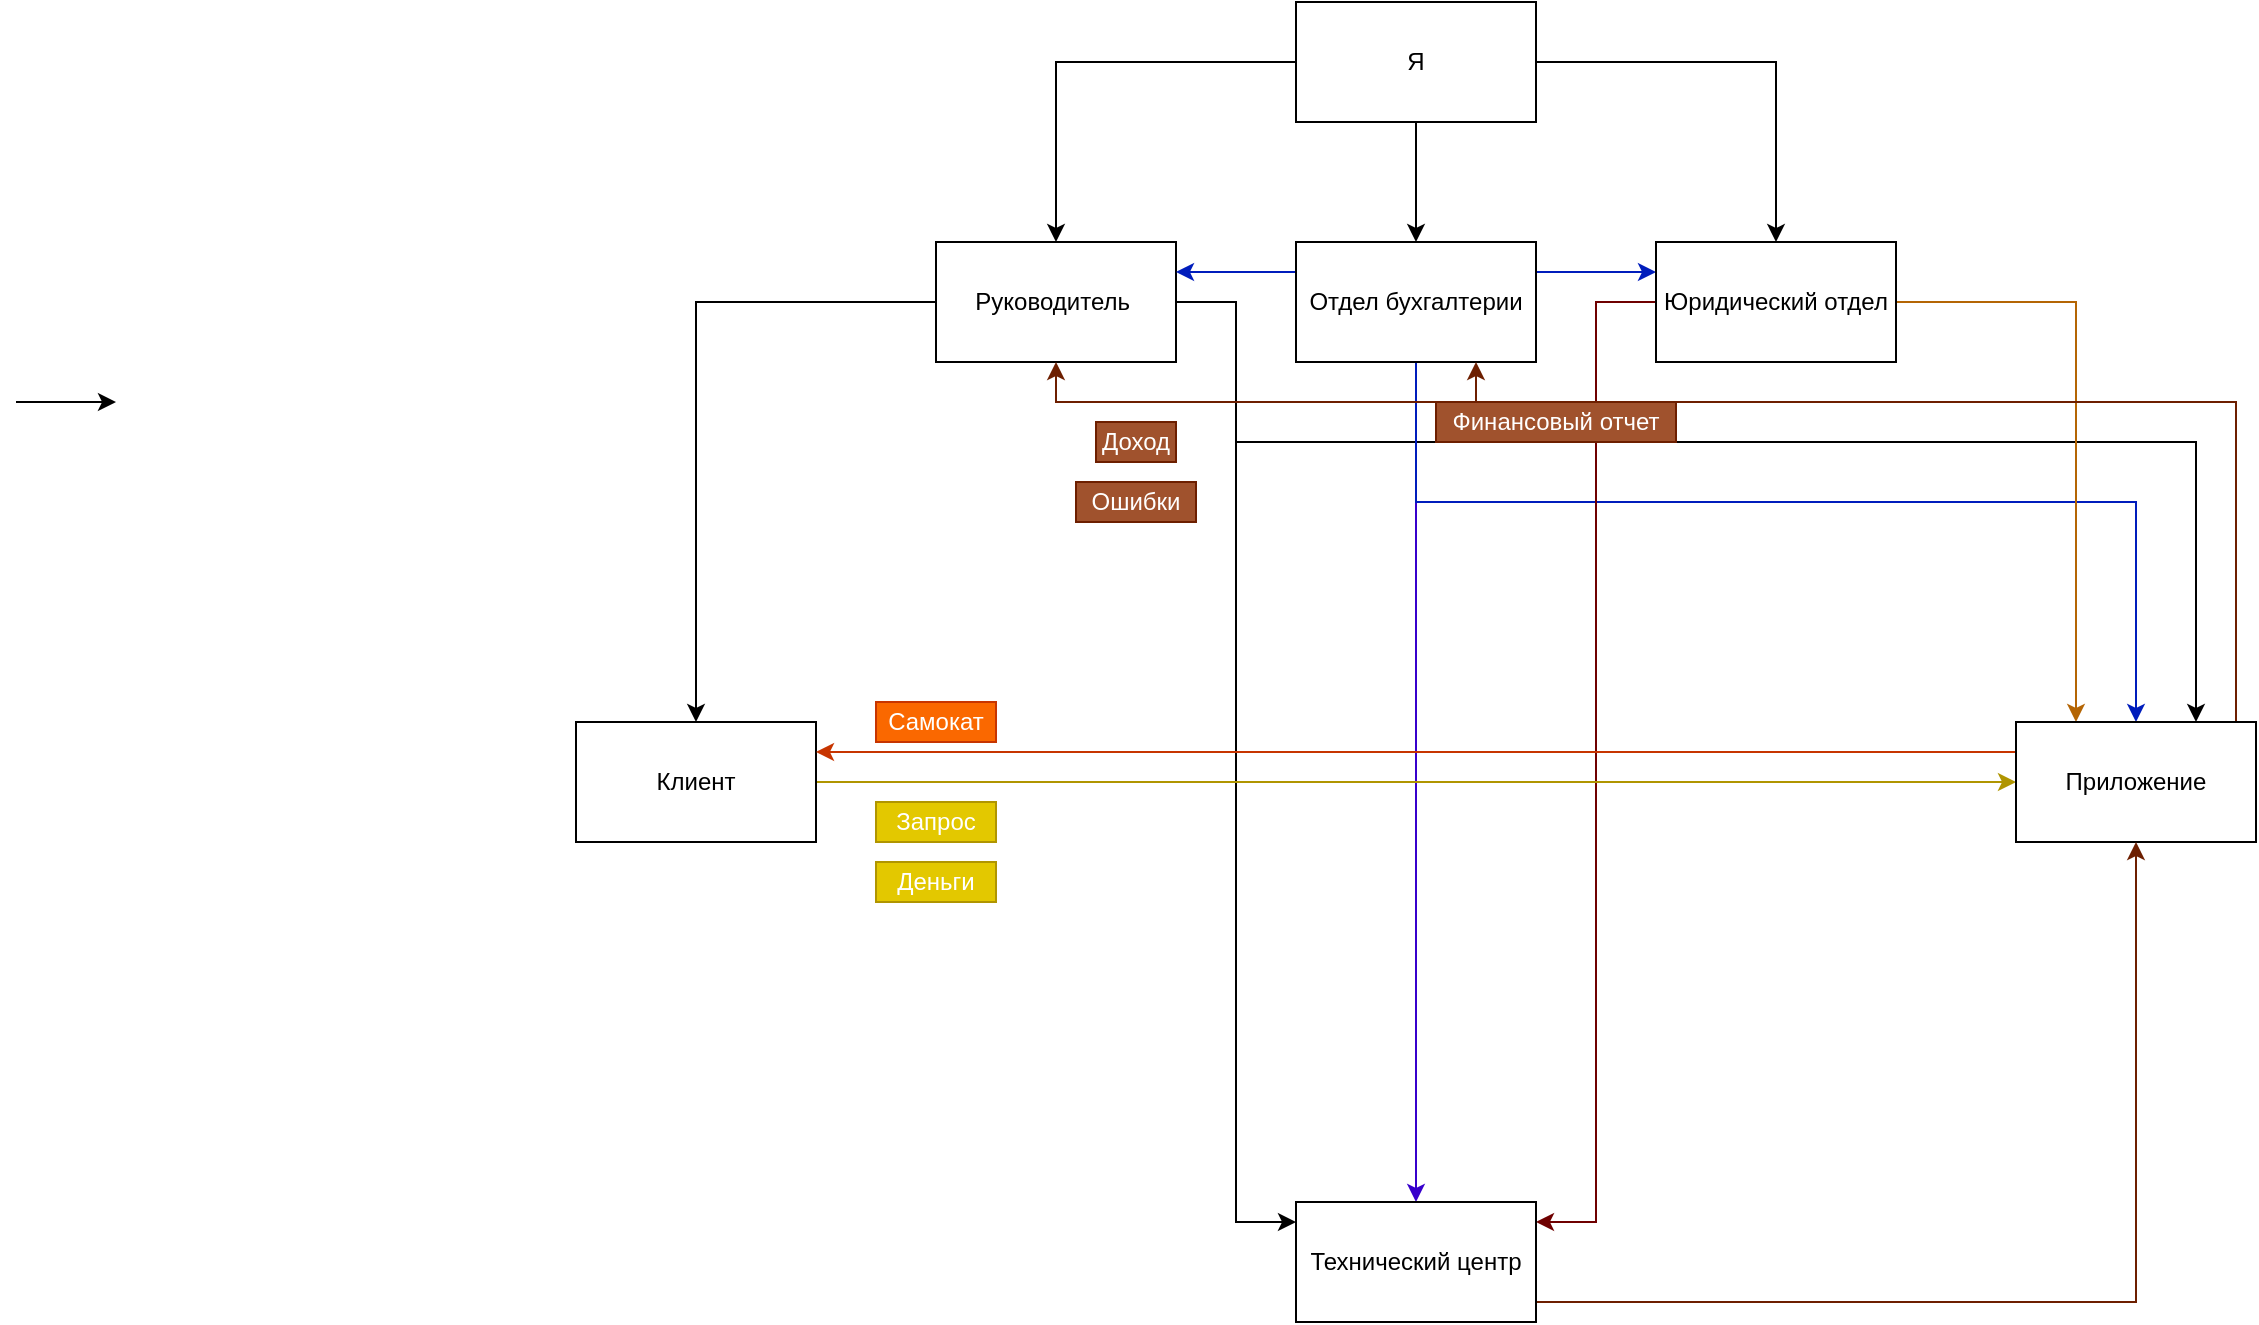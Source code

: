 <mxfile version="13.9.3" type="github">
  <diagram id="vhNA32yhA7gt9Mvv8yJN" name="Страница 1">
    <mxGraphModel dx="2012" dy="635" grid="1" gridSize="10" guides="1" tooltips="1" connect="1" arrows="1" fold="1" page="1" pageScale="1" pageWidth="827" pageHeight="1169" math="0" shadow="0">
      <root>
        <mxCell id="0" />
        <mxCell id="1" parent="0" />
        <mxCell id="5R2O_VC241QUrDr7r4t_-8" style="edgeStyle=orthogonalEdgeStyle;rounded=0;orthogonalLoop=1;jettySize=auto;html=1;entryX=0.5;entryY=0;entryDx=0;entryDy=0;" edge="1" parent="1" source="5R2O_VC241QUrDr7r4t_-1" target="5R2O_VC241QUrDr7r4t_-2">
          <mxGeometry relative="1" as="geometry" />
        </mxCell>
        <mxCell id="5R2O_VC241QUrDr7r4t_-9" style="edgeStyle=orthogonalEdgeStyle;rounded=0;orthogonalLoop=1;jettySize=auto;html=1;entryX=0.5;entryY=0;entryDx=0;entryDy=0;" edge="1" parent="1" source="5R2O_VC241QUrDr7r4t_-1" target="5R2O_VC241QUrDr7r4t_-3">
          <mxGeometry relative="1" as="geometry" />
        </mxCell>
        <mxCell id="5R2O_VC241QUrDr7r4t_-10" style="edgeStyle=orthogonalEdgeStyle;rounded=0;orthogonalLoop=1;jettySize=auto;html=1;entryX=0.5;entryY=0;entryDx=0;entryDy=0;" edge="1" parent="1" source="5R2O_VC241QUrDr7r4t_-1" target="5R2O_VC241QUrDr7r4t_-4">
          <mxGeometry relative="1" as="geometry" />
        </mxCell>
        <mxCell id="5R2O_VC241QUrDr7r4t_-1" value="Я" style="rounded=0;whiteSpace=wrap;html=1;" vertex="1" parent="1">
          <mxGeometry x="320" y="40" width="120" height="60" as="geometry" />
        </mxCell>
        <mxCell id="5R2O_VC241QUrDr7r4t_-13" style="edgeStyle=orthogonalEdgeStyle;rounded=0;orthogonalLoop=1;jettySize=auto;html=1;" edge="1" parent="1" source="5R2O_VC241QUrDr7r4t_-2" target="5R2O_VC241QUrDr7r4t_-7">
          <mxGeometry relative="1" as="geometry">
            <Array as="points">
              <mxPoint x="290" y="190" />
              <mxPoint x="290" y="650" />
            </Array>
          </mxGeometry>
        </mxCell>
        <mxCell id="5R2O_VC241QUrDr7r4t_-22" style="edgeStyle=orthogonalEdgeStyle;rounded=0;orthogonalLoop=1;jettySize=auto;html=1;" edge="1" parent="1" source="5R2O_VC241QUrDr7r4t_-2" target="5R2O_VC241QUrDr7r4t_-5">
          <mxGeometry relative="1" as="geometry" />
        </mxCell>
        <mxCell id="5R2O_VC241QUrDr7r4t_-23" style="edgeStyle=orthogonalEdgeStyle;rounded=0;orthogonalLoop=1;jettySize=auto;html=1;entryX=0.75;entryY=0;entryDx=0;entryDy=0;" edge="1" parent="1" source="5R2O_VC241QUrDr7r4t_-2" target="5R2O_VC241QUrDr7r4t_-6">
          <mxGeometry relative="1" as="geometry">
            <Array as="points">
              <mxPoint x="290" y="190" />
              <mxPoint x="290" y="260" />
              <mxPoint x="770" y="260" />
            </Array>
          </mxGeometry>
        </mxCell>
        <mxCell id="5R2O_VC241QUrDr7r4t_-2" value="Руководитель&amp;nbsp;" style="rounded=0;whiteSpace=wrap;html=1;" vertex="1" parent="1">
          <mxGeometry x="140" y="160" width="120" height="60" as="geometry" />
        </mxCell>
        <mxCell id="5R2O_VC241QUrDr7r4t_-12" style="edgeStyle=orthogonalEdgeStyle;rounded=0;orthogonalLoop=1;jettySize=auto;html=1;entryX=0.5;entryY=0;entryDx=0;entryDy=0;fillColor=#6a00ff;strokeColor=#3700CC;" edge="1" parent="1" source="5R2O_VC241QUrDr7r4t_-3" target="5R2O_VC241QUrDr7r4t_-7">
          <mxGeometry relative="1" as="geometry" />
        </mxCell>
        <mxCell id="5R2O_VC241QUrDr7r4t_-19" style="edgeStyle=orthogonalEdgeStyle;rounded=0;orthogonalLoop=1;jettySize=auto;html=1;entryX=0.5;entryY=0;entryDx=0;entryDy=0;fillColor=#0050ef;strokeColor=#001DBC;" edge="1" parent="1" source="5R2O_VC241QUrDr7r4t_-3" target="5R2O_VC241QUrDr7r4t_-6">
          <mxGeometry relative="1" as="geometry">
            <Array as="points">
              <mxPoint x="380" y="290" />
              <mxPoint x="740" y="290" />
            </Array>
          </mxGeometry>
        </mxCell>
        <mxCell id="5R2O_VC241QUrDr7r4t_-20" style="edgeStyle=orthogonalEdgeStyle;rounded=0;orthogonalLoop=1;jettySize=auto;html=1;entryX=1;entryY=0.25;entryDx=0;entryDy=0;fillColor=#0050ef;strokeColor=#001DBC;" edge="1" parent="1" source="5R2O_VC241QUrDr7r4t_-3" target="5R2O_VC241QUrDr7r4t_-2">
          <mxGeometry relative="1" as="geometry">
            <Array as="points">
              <mxPoint x="310" y="175" />
              <mxPoint x="310" y="175" />
            </Array>
          </mxGeometry>
        </mxCell>
        <mxCell id="5R2O_VC241QUrDr7r4t_-21" style="edgeStyle=orthogonalEdgeStyle;rounded=0;orthogonalLoop=1;jettySize=auto;html=1;entryX=0;entryY=0.25;entryDx=0;entryDy=0;fillColor=#0050ef;strokeColor=#001DBC;" edge="1" parent="1" source="5R2O_VC241QUrDr7r4t_-3" target="5R2O_VC241QUrDr7r4t_-4">
          <mxGeometry relative="1" as="geometry">
            <Array as="points">
              <mxPoint x="460" y="175" />
              <mxPoint x="460" y="175" />
            </Array>
          </mxGeometry>
        </mxCell>
        <mxCell id="5R2O_VC241QUrDr7r4t_-3" value="Отдел бухгалтерии" style="rounded=0;whiteSpace=wrap;html=1;" vertex="1" parent="1">
          <mxGeometry x="320" y="160" width="120" height="60" as="geometry" />
        </mxCell>
        <mxCell id="5R2O_VC241QUrDr7r4t_-11" style="edgeStyle=orthogonalEdgeStyle;rounded=0;orthogonalLoop=1;jettySize=auto;html=1;fillColor=#a20025;strokeColor=#6F0000;" edge="1" parent="1" source="5R2O_VC241QUrDr7r4t_-4" target="5R2O_VC241QUrDr7r4t_-7">
          <mxGeometry relative="1" as="geometry">
            <Array as="points">
              <mxPoint x="470" y="190" />
              <mxPoint x="470" y="650" />
            </Array>
          </mxGeometry>
        </mxCell>
        <mxCell id="5R2O_VC241QUrDr7r4t_-24" style="edgeStyle=orthogonalEdgeStyle;rounded=0;orthogonalLoop=1;jettySize=auto;html=1;entryX=0.25;entryY=0;entryDx=0;entryDy=0;fillColor=#fad7ac;strokeColor=#b46504;" edge="1" parent="1" source="5R2O_VC241QUrDr7r4t_-4" target="5R2O_VC241QUrDr7r4t_-6">
          <mxGeometry relative="1" as="geometry" />
        </mxCell>
        <mxCell id="5R2O_VC241QUrDr7r4t_-4" value="Юридический отдел" style="rounded=0;whiteSpace=wrap;html=1;" vertex="1" parent="1">
          <mxGeometry x="500" y="160" width="120" height="60" as="geometry" />
        </mxCell>
        <mxCell id="5R2O_VC241QUrDr7r4t_-14" style="edgeStyle=orthogonalEdgeStyle;rounded=0;orthogonalLoop=1;jettySize=auto;html=1;entryX=0;entryY=0.5;entryDx=0;entryDy=0;fillColor=#e3c800;strokeColor=#B09500;" edge="1" parent="1" source="5R2O_VC241QUrDr7r4t_-5" target="5R2O_VC241QUrDr7r4t_-6">
          <mxGeometry relative="1" as="geometry" />
        </mxCell>
        <mxCell id="5R2O_VC241QUrDr7r4t_-5" value="Клиент" style="rounded=0;whiteSpace=wrap;html=1;" vertex="1" parent="1">
          <mxGeometry x="-40" y="400" width="120" height="60" as="geometry" />
        </mxCell>
        <mxCell id="5R2O_VC241QUrDr7r4t_-15" style="edgeStyle=orthogonalEdgeStyle;rounded=0;orthogonalLoop=1;jettySize=auto;html=1;entryX=1;entryY=0.25;entryDx=0;entryDy=0;fillColor=#fa6800;strokeColor=#C73500;" edge="1" parent="1" source="5R2O_VC241QUrDr7r4t_-6" target="5R2O_VC241QUrDr7r4t_-5">
          <mxGeometry relative="1" as="geometry">
            <Array as="points">
              <mxPoint x="570" y="415" />
              <mxPoint x="570" y="415" />
            </Array>
          </mxGeometry>
        </mxCell>
        <mxCell id="5R2O_VC241QUrDr7r4t_-31" style="edgeStyle=orthogonalEdgeStyle;rounded=0;orthogonalLoop=1;jettySize=auto;html=1;entryX=0.75;entryY=1;entryDx=0;entryDy=0;fillColor=#a0522d;strokeColor=#6D1F00;" edge="1" parent="1" source="5R2O_VC241QUrDr7r4t_-6" target="5R2O_VC241QUrDr7r4t_-3">
          <mxGeometry relative="1" as="geometry">
            <Array as="points">
              <mxPoint x="790" y="240" />
              <mxPoint x="410" y="240" />
            </Array>
          </mxGeometry>
        </mxCell>
        <mxCell id="5R2O_VC241QUrDr7r4t_-32" style="edgeStyle=orthogonalEdgeStyle;rounded=0;orthogonalLoop=1;jettySize=auto;html=1;entryX=0.5;entryY=1;entryDx=0;entryDy=0;fillColor=#a0522d;strokeColor=#6D1F00;" edge="1" parent="1" source="5R2O_VC241QUrDr7r4t_-6" target="5R2O_VC241QUrDr7r4t_-2">
          <mxGeometry relative="1" as="geometry">
            <Array as="points">
              <mxPoint x="790" y="240" />
              <mxPoint x="200" y="240" />
            </Array>
          </mxGeometry>
        </mxCell>
        <mxCell id="5R2O_VC241QUrDr7r4t_-6" value="Приложение" style="rounded=0;whiteSpace=wrap;html=1;" vertex="1" parent="1">
          <mxGeometry x="680" y="400" width="120" height="60" as="geometry" />
        </mxCell>
        <mxCell id="5R2O_VC241QUrDr7r4t_-25" style="edgeStyle=orthogonalEdgeStyle;rounded=0;orthogonalLoop=1;jettySize=auto;html=1;entryX=0.5;entryY=1;entryDx=0;entryDy=0;fillColor=#a0522d;strokeColor=#6D1F00;" edge="1" parent="1" source="5R2O_VC241QUrDr7r4t_-7" target="5R2O_VC241QUrDr7r4t_-6">
          <mxGeometry relative="1" as="geometry">
            <Array as="points">
              <mxPoint x="740" y="690" />
            </Array>
          </mxGeometry>
        </mxCell>
        <mxCell id="5R2O_VC241QUrDr7r4t_-7" value="Технический центр" style="rounded=0;whiteSpace=wrap;html=1;" vertex="1" parent="1">
          <mxGeometry x="320" y="640" width="120" height="60" as="geometry" />
        </mxCell>
        <mxCell id="5R2O_VC241QUrDr7r4t_-16" value="" style="endArrow=classic;html=1;" edge="1" parent="1">
          <mxGeometry width="50" height="50" relative="1" as="geometry">
            <mxPoint x="-320" y="240" as="sourcePoint" />
            <mxPoint x="-270" y="240" as="targetPoint" />
          </mxGeometry>
        </mxCell>
        <mxCell id="5R2O_VC241QUrDr7r4t_-26" value="Самокат" style="text;html=1;strokeColor=#C73500;fillColor=#fa6800;align=center;verticalAlign=middle;whiteSpace=wrap;rounded=0;fontColor=#ffffff;" vertex="1" parent="1">
          <mxGeometry x="110" y="390" width="60" height="20" as="geometry" />
        </mxCell>
        <mxCell id="5R2O_VC241QUrDr7r4t_-27" value="Запрос" style="text;html=1;strokeColor=#B09500;fillColor=#e3c800;align=center;verticalAlign=middle;whiteSpace=wrap;rounded=0;fontColor=#ffffff;" vertex="1" parent="1">
          <mxGeometry x="110" y="440" width="60" height="20" as="geometry" />
        </mxCell>
        <mxCell id="5R2O_VC241QUrDr7r4t_-28" value="Деньги" style="text;html=1;strokeColor=#B09500;fillColor=#e3c800;align=center;verticalAlign=middle;whiteSpace=wrap;rounded=0;fontColor=#ffffff;" vertex="1" parent="1">
          <mxGeometry x="110" y="470" width="60" height="20" as="geometry" />
        </mxCell>
        <mxCell id="5R2O_VC241QUrDr7r4t_-33" value="Доход" style="text;html=1;strokeColor=#6D1F00;fillColor=#a0522d;align=center;verticalAlign=middle;whiteSpace=wrap;rounded=0;fontColor=#ffffff;" vertex="1" parent="1">
          <mxGeometry x="220" y="250" width="40" height="20" as="geometry" />
        </mxCell>
        <mxCell id="5R2O_VC241QUrDr7r4t_-34" value="Ошибки" style="text;html=1;strokeColor=#6D1F00;fillColor=#a0522d;align=center;verticalAlign=middle;whiteSpace=wrap;rounded=0;fontColor=#ffffff;" vertex="1" parent="1">
          <mxGeometry x="210" y="280" width="60" height="20" as="geometry" />
        </mxCell>
        <mxCell id="5R2O_VC241QUrDr7r4t_-35" value="Финансовый отчет" style="text;html=1;strokeColor=#6D1F00;fillColor=#a0522d;align=center;verticalAlign=middle;whiteSpace=wrap;rounded=0;fontColor=#ffffff;" vertex="1" parent="1">
          <mxGeometry x="390" y="240" width="120" height="20" as="geometry" />
        </mxCell>
      </root>
    </mxGraphModel>
  </diagram>
</mxfile>
